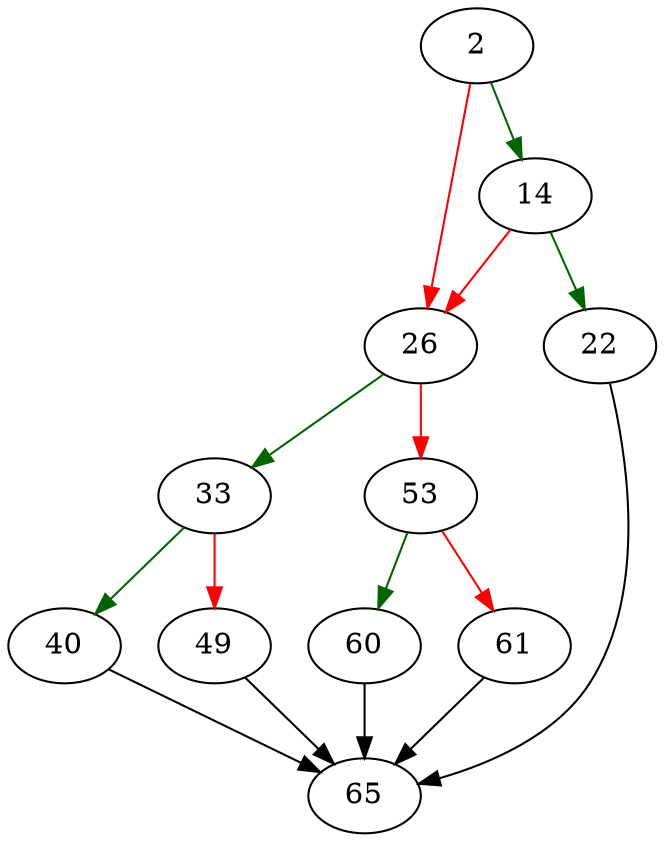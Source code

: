 strict digraph "sqlite3ValueBytes" {
	// Node definitions.
	2 [entry=true];
	14;
	26;
	22;
	65;
	33;
	53;
	40;
	49;
	60;
	61;

	// Edge definitions.
	2 -> 14 [
		color=darkgreen
		cond=true
	];
	2 -> 26 [
		color=red
		cond=false
	];
	14 -> 26 [
		color=red
		cond=false
	];
	14 -> 22 [
		color=darkgreen
		cond=true
	];
	26 -> 33 [
		color=darkgreen
		cond=true
	];
	26 -> 53 [
		color=red
		cond=false
	];
	22 -> 65;
	33 -> 40 [
		color=darkgreen
		cond=true
	];
	33 -> 49 [
		color=red
		cond=false
	];
	53 -> 60 [
		color=darkgreen
		cond=true
	];
	53 -> 61 [
		color=red
		cond=false
	];
	40 -> 65;
	49 -> 65;
	60 -> 65;
	61 -> 65;
}